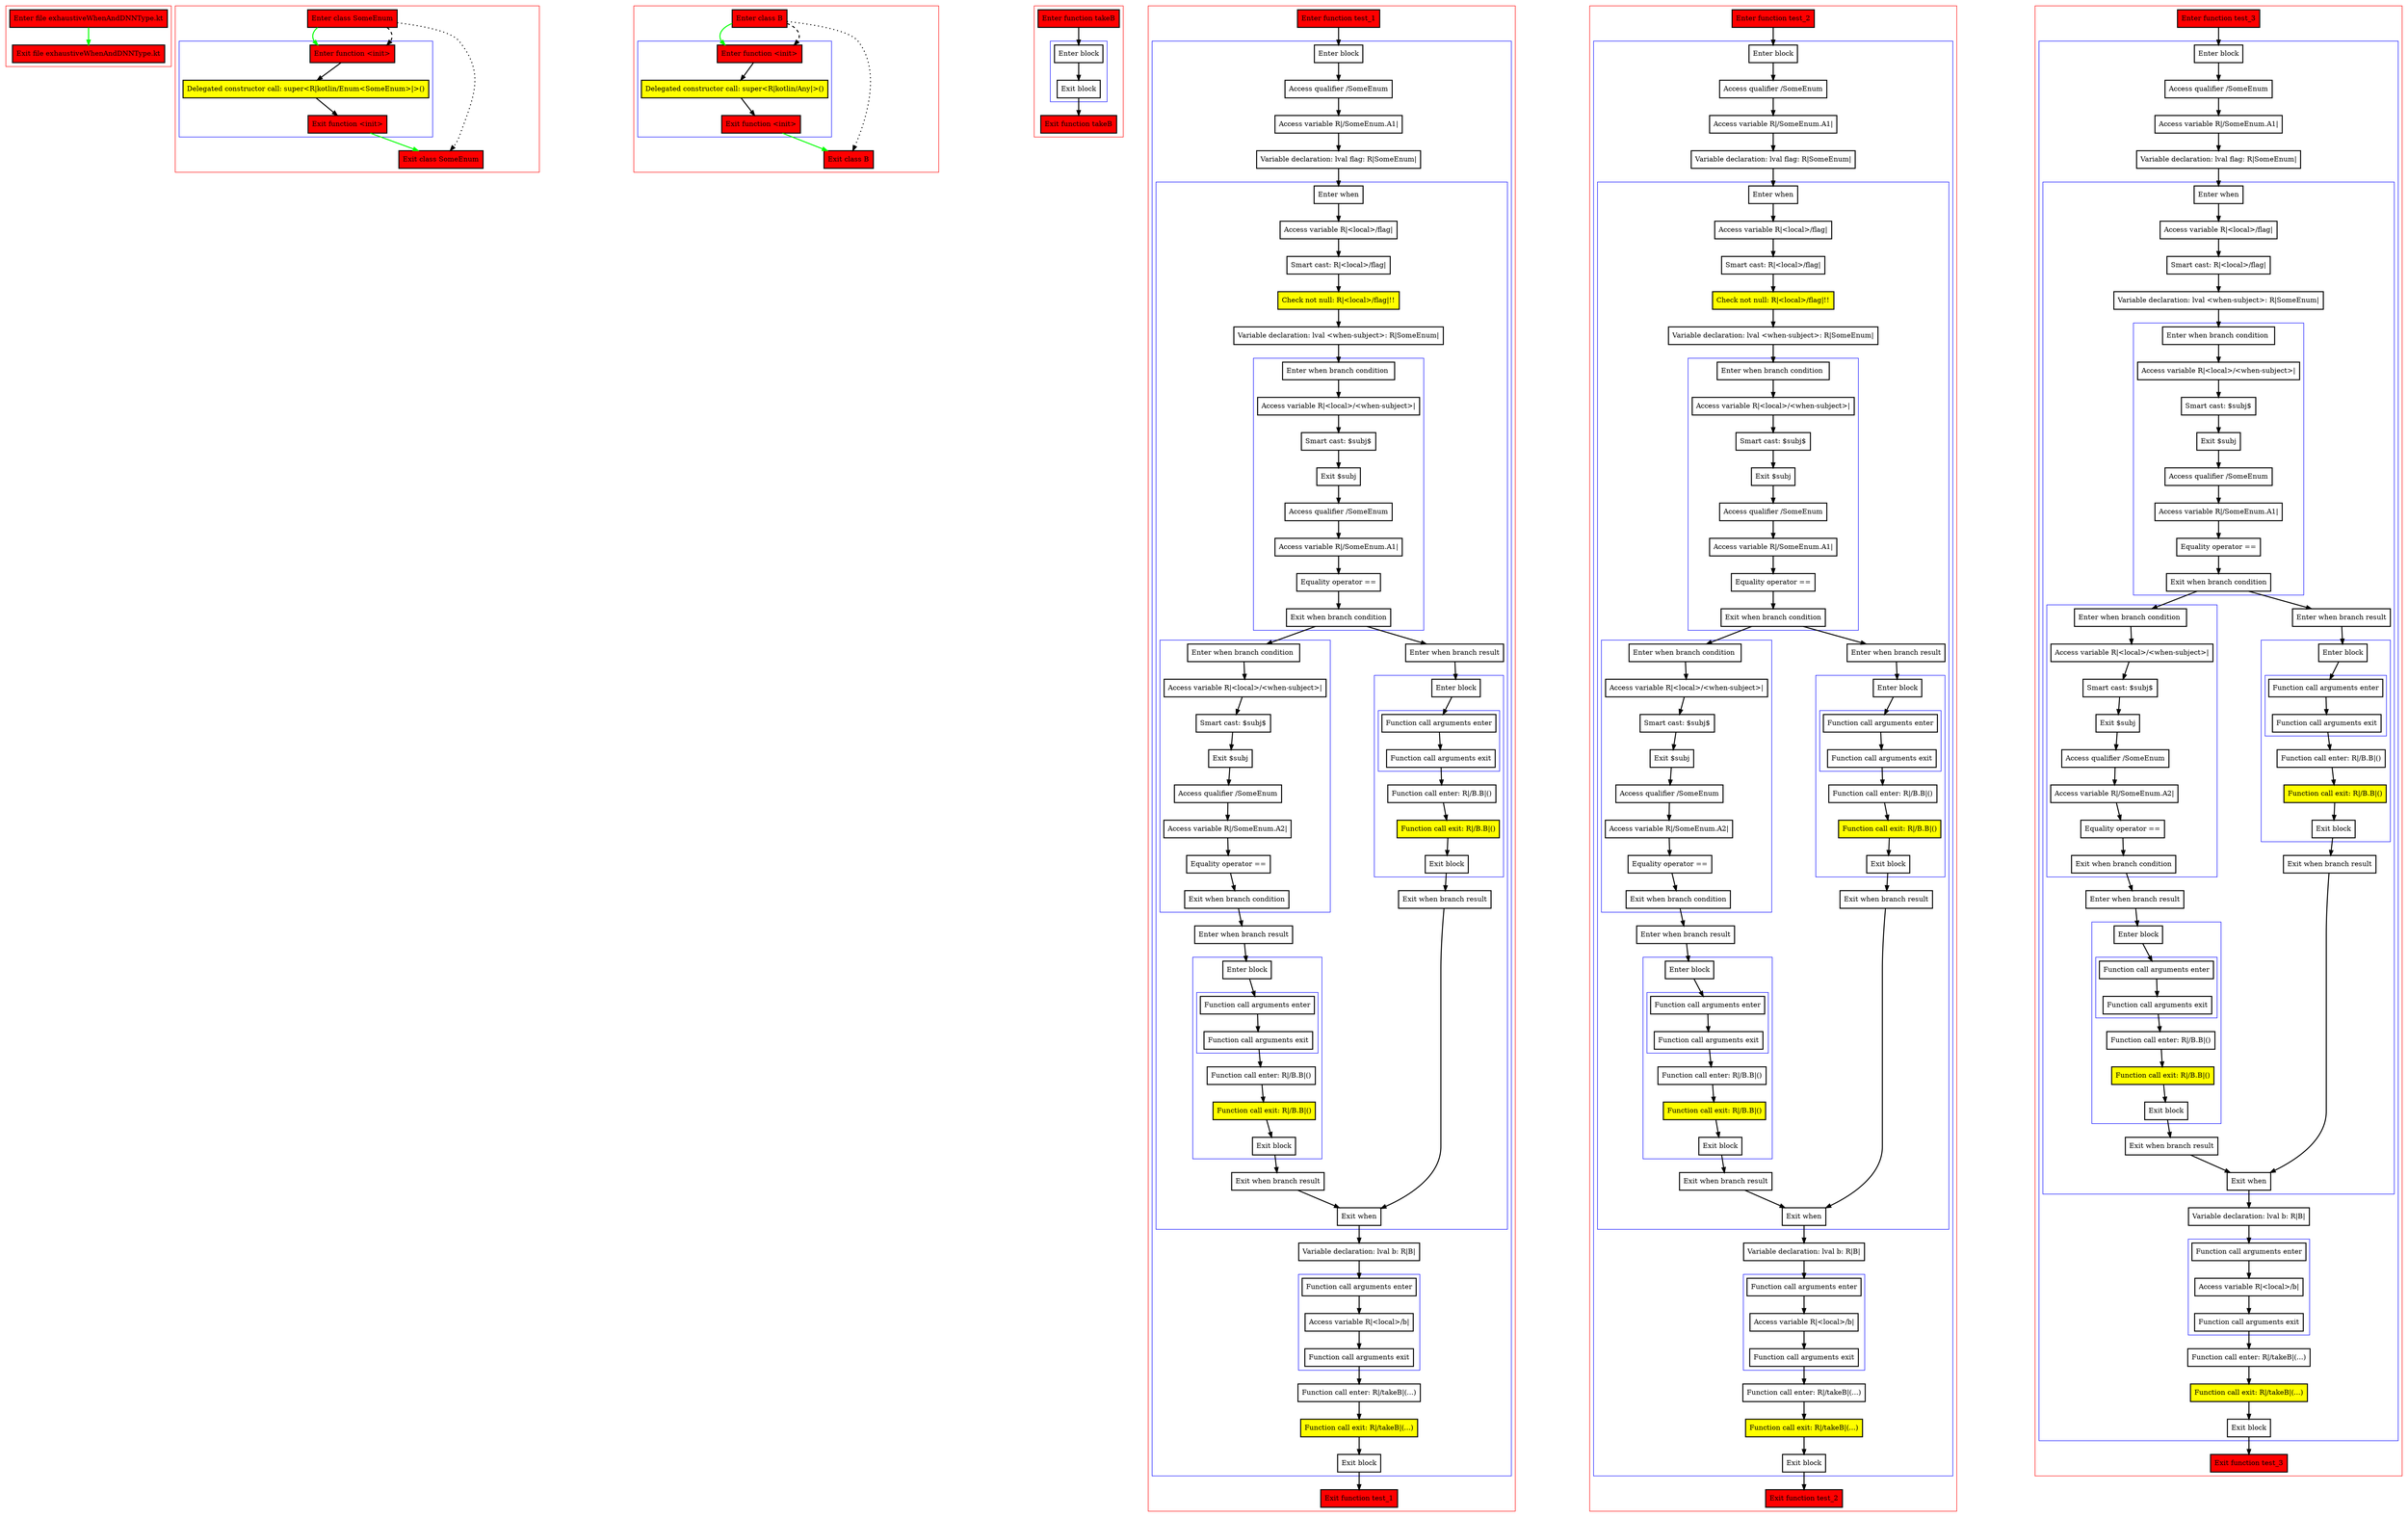 digraph exhaustiveWhenAndDNNType_kt {
    graph [nodesep=3]
    node [shape=box penwidth=2]
    edge [penwidth=2]

    subgraph cluster_0 {
        color=red
        0 [label="Enter file exhaustiveWhenAndDNNType.kt" style="filled" fillcolor=red];
        1 [label="Exit file exhaustiveWhenAndDNNType.kt" style="filled" fillcolor=red];
    }
    0 -> {1} [color=green];

    subgraph cluster_1 {
        color=red
        2 [label="Enter class SomeEnum" style="filled" fillcolor=red];
        subgraph cluster_2 {
            color=blue
            3 [label="Enter function <init>" style="filled" fillcolor=red];
            4 [label="Delegated constructor call: super<R|kotlin/Enum<SomeEnum>|>()" style="filled" fillcolor=yellow];
            5 [label="Exit function <init>" style="filled" fillcolor=red];
        }
        6 [label="Exit class SomeEnum" style="filled" fillcolor=red];
    }
    2 -> {3} [color=green];
    2 -> {6} [style=dotted];
    2 -> {3} [style=dashed];
    3 -> {4};
    4 -> {5};
    5 -> {6} [color=green];

    subgraph cluster_3 {
        color=red
        7 [label="Enter class B" style="filled" fillcolor=red];
        subgraph cluster_4 {
            color=blue
            8 [label="Enter function <init>" style="filled" fillcolor=red];
            9 [label="Delegated constructor call: super<R|kotlin/Any|>()" style="filled" fillcolor=yellow];
            10 [label="Exit function <init>" style="filled" fillcolor=red];
        }
        11 [label="Exit class B" style="filled" fillcolor=red];
    }
    7 -> {8} [color=green];
    7 -> {11} [style=dotted];
    7 -> {8} [style=dashed];
    8 -> {9};
    9 -> {10};
    10 -> {11} [color=green];

    subgraph cluster_5 {
        color=red
        12 [label="Enter function takeB" style="filled" fillcolor=red];
        subgraph cluster_6 {
            color=blue
            13 [label="Enter block"];
            14 [label="Exit block"];
        }
        15 [label="Exit function takeB" style="filled" fillcolor=red];
    }
    12 -> {13};
    13 -> {14};
    14 -> {15};

    subgraph cluster_7 {
        color=red
        16 [label="Enter function test_1" style="filled" fillcolor=red];
        subgraph cluster_8 {
            color=blue
            17 [label="Enter block"];
            18 [label="Access qualifier /SomeEnum"];
            19 [label="Access variable R|/SomeEnum.A1|"];
            20 [label="Variable declaration: lval flag: R|SomeEnum|"];
            subgraph cluster_9 {
                color=blue
                21 [label="Enter when"];
                22 [label="Access variable R|<local>/flag|"];
                23 [label="Smart cast: R|<local>/flag|"];
                24 [label="Check not null: R|<local>/flag|!!" style="filled" fillcolor=yellow];
                25 [label="Variable declaration: lval <when-subject>: R|SomeEnum|"];
                subgraph cluster_10 {
                    color=blue
                    26 [label="Enter when branch condition "];
                    27 [label="Access variable R|<local>/<when-subject>|"];
                    28 [label="Smart cast: $subj$"];
                    29 [label="Exit $subj"];
                    30 [label="Access qualifier /SomeEnum"];
                    31 [label="Access variable R|/SomeEnum.A1|"];
                    32 [label="Equality operator =="];
                    33 [label="Exit when branch condition"];
                }
                subgraph cluster_11 {
                    color=blue
                    34 [label="Enter when branch condition "];
                    35 [label="Access variable R|<local>/<when-subject>|"];
                    36 [label="Smart cast: $subj$"];
                    37 [label="Exit $subj"];
                    38 [label="Access qualifier /SomeEnum"];
                    39 [label="Access variable R|/SomeEnum.A2|"];
                    40 [label="Equality operator =="];
                    41 [label="Exit when branch condition"];
                }
                42 [label="Enter when branch result"];
                subgraph cluster_12 {
                    color=blue
                    43 [label="Enter block"];
                    subgraph cluster_13 {
                        color=blue
                        44 [label="Function call arguments enter"];
                        45 [label="Function call arguments exit"];
                    }
                    46 [label="Function call enter: R|/B.B|()"];
                    47 [label="Function call exit: R|/B.B|()" style="filled" fillcolor=yellow];
                    48 [label="Exit block"];
                }
                49 [label="Exit when branch result"];
                50 [label="Enter when branch result"];
                subgraph cluster_14 {
                    color=blue
                    51 [label="Enter block"];
                    subgraph cluster_15 {
                        color=blue
                        52 [label="Function call arguments enter"];
                        53 [label="Function call arguments exit"];
                    }
                    54 [label="Function call enter: R|/B.B|()"];
                    55 [label="Function call exit: R|/B.B|()" style="filled" fillcolor=yellow];
                    56 [label="Exit block"];
                }
                57 [label="Exit when branch result"];
                58 [label="Exit when"];
            }
            59 [label="Variable declaration: lval b: R|B|"];
            subgraph cluster_16 {
                color=blue
                60 [label="Function call arguments enter"];
                61 [label="Access variable R|<local>/b|"];
                62 [label="Function call arguments exit"];
            }
            63 [label="Function call enter: R|/takeB|(...)"];
            64 [label="Function call exit: R|/takeB|(...)" style="filled" fillcolor=yellow];
            65 [label="Exit block"];
        }
        66 [label="Exit function test_1" style="filled" fillcolor=red];
    }
    16 -> {17};
    17 -> {18};
    18 -> {19};
    19 -> {20};
    20 -> {21};
    21 -> {22};
    22 -> {23};
    23 -> {24};
    24 -> {25};
    25 -> {26};
    26 -> {27};
    27 -> {28};
    28 -> {29};
    29 -> {30};
    30 -> {31};
    31 -> {32};
    32 -> {33};
    33 -> {34 50};
    34 -> {35};
    35 -> {36};
    36 -> {37};
    37 -> {38};
    38 -> {39};
    39 -> {40};
    40 -> {41};
    41 -> {42};
    42 -> {43};
    43 -> {44};
    44 -> {45};
    45 -> {46};
    46 -> {47};
    47 -> {48};
    48 -> {49};
    49 -> {58};
    50 -> {51};
    51 -> {52};
    52 -> {53};
    53 -> {54};
    54 -> {55};
    55 -> {56};
    56 -> {57};
    57 -> {58};
    58 -> {59};
    59 -> {60};
    60 -> {61};
    61 -> {62};
    62 -> {63};
    63 -> {64};
    64 -> {65};
    65 -> {66};

    subgraph cluster_17 {
        color=red
        67 [label="Enter function test_2" style="filled" fillcolor=red];
        subgraph cluster_18 {
            color=blue
            68 [label="Enter block"];
            69 [label="Access qualifier /SomeEnum"];
            70 [label="Access variable R|/SomeEnum.A1|"];
            71 [label="Variable declaration: lval flag: R|SomeEnum|"];
            subgraph cluster_19 {
                color=blue
                72 [label="Enter when"];
                73 [label="Access variable R|<local>/flag|"];
                74 [label="Smart cast: R|<local>/flag|"];
                75 [label="Check not null: R|<local>/flag|!!" style="filled" fillcolor=yellow];
                76 [label="Variable declaration: lval <when-subject>: R|SomeEnum|"];
                subgraph cluster_20 {
                    color=blue
                    77 [label="Enter when branch condition "];
                    78 [label="Access variable R|<local>/<when-subject>|"];
                    79 [label="Smart cast: $subj$"];
                    80 [label="Exit $subj"];
                    81 [label="Access qualifier /SomeEnum"];
                    82 [label="Access variable R|/SomeEnum.A1|"];
                    83 [label="Equality operator =="];
                    84 [label="Exit when branch condition"];
                }
                subgraph cluster_21 {
                    color=blue
                    85 [label="Enter when branch condition "];
                    86 [label="Access variable R|<local>/<when-subject>|"];
                    87 [label="Smart cast: $subj$"];
                    88 [label="Exit $subj"];
                    89 [label="Access qualifier /SomeEnum"];
                    90 [label="Access variable R|/SomeEnum.A2|"];
                    91 [label="Equality operator =="];
                    92 [label="Exit when branch condition"];
                }
                93 [label="Enter when branch result"];
                subgraph cluster_22 {
                    color=blue
                    94 [label="Enter block"];
                    subgraph cluster_23 {
                        color=blue
                        95 [label="Function call arguments enter"];
                        96 [label="Function call arguments exit"];
                    }
                    97 [label="Function call enter: R|/B.B|()"];
                    98 [label="Function call exit: R|/B.B|()" style="filled" fillcolor=yellow];
                    99 [label="Exit block"];
                }
                100 [label="Exit when branch result"];
                101 [label="Enter when branch result"];
                subgraph cluster_24 {
                    color=blue
                    102 [label="Enter block"];
                    subgraph cluster_25 {
                        color=blue
                        103 [label="Function call arguments enter"];
                        104 [label="Function call arguments exit"];
                    }
                    105 [label="Function call enter: R|/B.B|()"];
                    106 [label="Function call exit: R|/B.B|()" style="filled" fillcolor=yellow];
                    107 [label="Exit block"];
                }
                108 [label="Exit when branch result"];
                109 [label="Exit when"];
            }
            110 [label="Variable declaration: lval b: R|B|"];
            subgraph cluster_26 {
                color=blue
                111 [label="Function call arguments enter"];
                112 [label="Access variable R|<local>/b|"];
                113 [label="Function call arguments exit"];
            }
            114 [label="Function call enter: R|/takeB|(...)"];
            115 [label="Function call exit: R|/takeB|(...)" style="filled" fillcolor=yellow];
            116 [label="Exit block"];
        }
        117 [label="Exit function test_2" style="filled" fillcolor=red];
    }
    67 -> {68};
    68 -> {69};
    69 -> {70};
    70 -> {71};
    71 -> {72};
    72 -> {73};
    73 -> {74};
    74 -> {75};
    75 -> {76};
    76 -> {77};
    77 -> {78};
    78 -> {79};
    79 -> {80};
    80 -> {81};
    81 -> {82};
    82 -> {83};
    83 -> {84};
    84 -> {85 101};
    85 -> {86};
    86 -> {87};
    87 -> {88};
    88 -> {89};
    89 -> {90};
    90 -> {91};
    91 -> {92};
    92 -> {93};
    93 -> {94};
    94 -> {95};
    95 -> {96};
    96 -> {97};
    97 -> {98};
    98 -> {99};
    99 -> {100};
    100 -> {109};
    101 -> {102};
    102 -> {103};
    103 -> {104};
    104 -> {105};
    105 -> {106};
    106 -> {107};
    107 -> {108};
    108 -> {109};
    109 -> {110};
    110 -> {111};
    111 -> {112};
    112 -> {113};
    113 -> {114};
    114 -> {115};
    115 -> {116};
    116 -> {117};

    subgraph cluster_27 {
        color=red
        118 [label="Enter function test_3" style="filled" fillcolor=red];
        subgraph cluster_28 {
            color=blue
            119 [label="Enter block"];
            120 [label="Access qualifier /SomeEnum"];
            121 [label="Access variable R|/SomeEnum.A1|"];
            122 [label="Variable declaration: lval flag: R|SomeEnum|"];
            subgraph cluster_29 {
                color=blue
                123 [label="Enter when"];
                124 [label="Access variable R|<local>/flag|"];
                125 [label="Smart cast: R|<local>/flag|"];
                126 [label="Variable declaration: lval <when-subject>: R|SomeEnum|"];
                subgraph cluster_30 {
                    color=blue
                    127 [label="Enter when branch condition "];
                    128 [label="Access variable R|<local>/<when-subject>|"];
                    129 [label="Smart cast: $subj$"];
                    130 [label="Exit $subj"];
                    131 [label="Access qualifier /SomeEnum"];
                    132 [label="Access variable R|/SomeEnum.A1|"];
                    133 [label="Equality operator =="];
                    134 [label="Exit when branch condition"];
                }
                subgraph cluster_31 {
                    color=blue
                    135 [label="Enter when branch condition "];
                    136 [label="Access variable R|<local>/<when-subject>|"];
                    137 [label="Smart cast: $subj$"];
                    138 [label="Exit $subj"];
                    139 [label="Access qualifier /SomeEnum"];
                    140 [label="Access variable R|/SomeEnum.A2|"];
                    141 [label="Equality operator =="];
                    142 [label="Exit when branch condition"];
                }
                143 [label="Enter when branch result"];
                subgraph cluster_32 {
                    color=blue
                    144 [label="Enter block"];
                    subgraph cluster_33 {
                        color=blue
                        145 [label="Function call arguments enter"];
                        146 [label="Function call arguments exit"];
                    }
                    147 [label="Function call enter: R|/B.B|()"];
                    148 [label="Function call exit: R|/B.B|()" style="filled" fillcolor=yellow];
                    149 [label="Exit block"];
                }
                150 [label="Exit when branch result"];
                151 [label="Enter when branch result"];
                subgraph cluster_34 {
                    color=blue
                    152 [label="Enter block"];
                    subgraph cluster_35 {
                        color=blue
                        153 [label="Function call arguments enter"];
                        154 [label="Function call arguments exit"];
                    }
                    155 [label="Function call enter: R|/B.B|()"];
                    156 [label="Function call exit: R|/B.B|()" style="filled" fillcolor=yellow];
                    157 [label="Exit block"];
                }
                158 [label="Exit when branch result"];
                159 [label="Exit when"];
            }
            160 [label="Variable declaration: lval b: R|B|"];
            subgraph cluster_36 {
                color=blue
                161 [label="Function call arguments enter"];
                162 [label="Access variable R|<local>/b|"];
                163 [label="Function call arguments exit"];
            }
            164 [label="Function call enter: R|/takeB|(...)"];
            165 [label="Function call exit: R|/takeB|(...)" style="filled" fillcolor=yellow];
            166 [label="Exit block"];
        }
        167 [label="Exit function test_3" style="filled" fillcolor=red];
    }
    118 -> {119};
    119 -> {120};
    120 -> {121};
    121 -> {122};
    122 -> {123};
    123 -> {124};
    124 -> {125};
    125 -> {126};
    126 -> {127};
    127 -> {128};
    128 -> {129};
    129 -> {130};
    130 -> {131};
    131 -> {132};
    132 -> {133};
    133 -> {134};
    134 -> {135 151};
    135 -> {136};
    136 -> {137};
    137 -> {138};
    138 -> {139};
    139 -> {140};
    140 -> {141};
    141 -> {142};
    142 -> {143};
    143 -> {144};
    144 -> {145};
    145 -> {146};
    146 -> {147};
    147 -> {148};
    148 -> {149};
    149 -> {150};
    150 -> {159};
    151 -> {152};
    152 -> {153};
    153 -> {154};
    154 -> {155};
    155 -> {156};
    156 -> {157};
    157 -> {158};
    158 -> {159};
    159 -> {160};
    160 -> {161};
    161 -> {162};
    162 -> {163};
    163 -> {164};
    164 -> {165};
    165 -> {166};
    166 -> {167};

}
